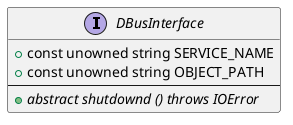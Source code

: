 /'
 '  UML include file for DBusInterface
 '/

@startuml
interface DBusInterface {
    +const unowned string SERVICE_NAME
    +const unowned string OBJECT_PATH
    ----
    +{abstract} abstract shutdownd () throws IOError
}
@enduml
